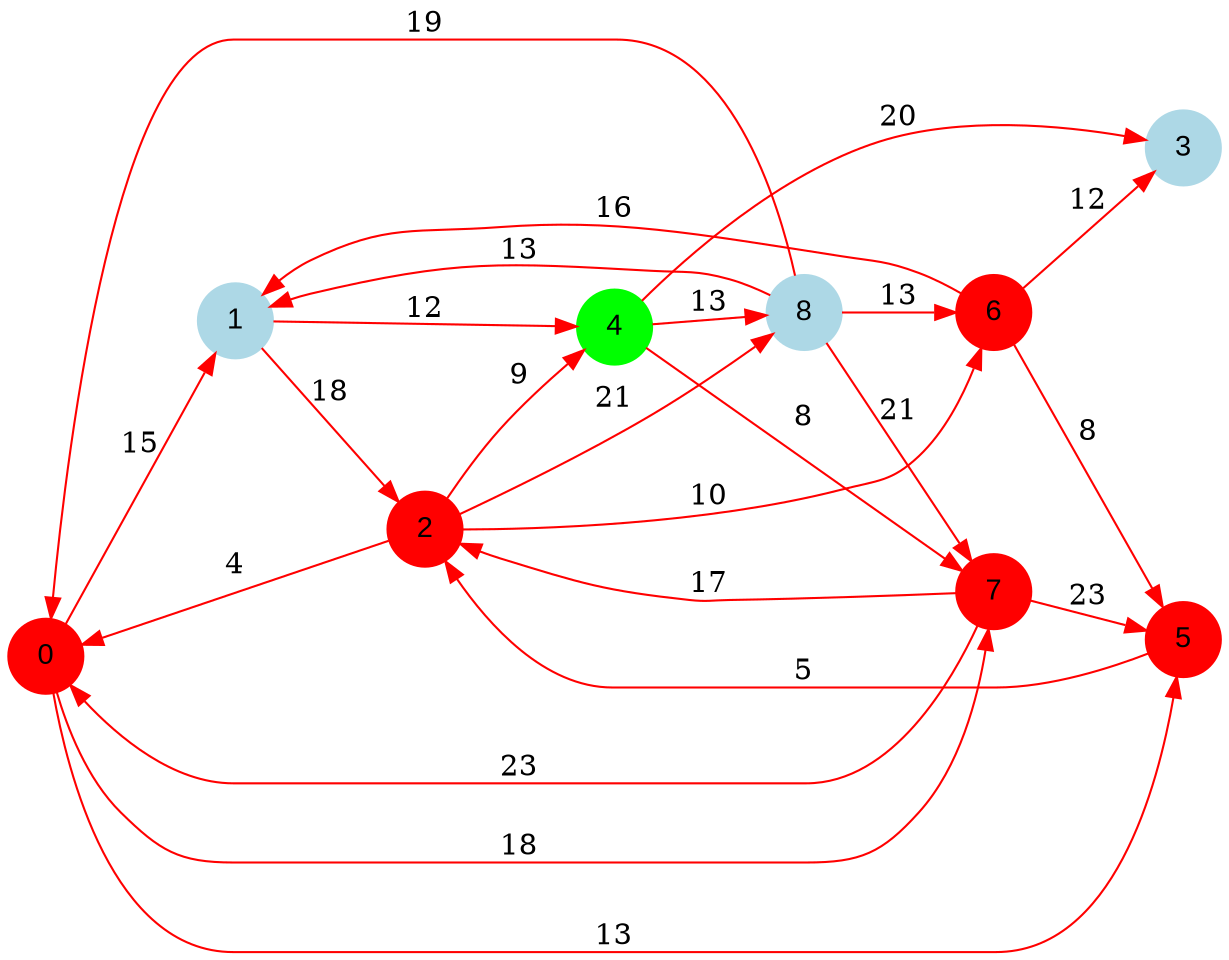 digraph graphe {
rankdir = LR;
edge [color=red];
0 [fontname="Arial", shape = circle, color=red, style=filled];
1 [fontname="Arial", shape = circle, color=lightblue, style=filled];
2 [fontname="Arial", shape = circle, color=red, style=filled];
3 [fontname="Arial", shape = circle, color=lightblue, style=filled];
4 [fontname="Arial", shape = circle, color=green, style=filled];
5 [fontname="Arial", shape = circle, color=red, style=filled];
6 [fontname="Arial", shape = circle, color=red, style=filled];
7 [fontname="Arial", shape = circle, color=red, style=filled];
8 [fontname="Arial", shape = circle, color=lightblue, style=filled];
	0 -> 1 [label = "15"];
	0 -> 5 [label = "13"];
	0 -> 7 [label = "18"];
	1 -> 2 [label = "18"];
	1 -> 4 [label = "12"];
	2 -> 0 [label = "4"];
	2 -> 4 [label = "9"];
	2 -> 6 [label = "10"];
	2 -> 8 [label = "21"];
	4 -> 3 [label = "20"];
	4 -> 7 [label = "8"];
	4 -> 8 [label = "13"];
	5 -> 2 [label = "5"];
	6 -> 1 [label = "16"];
	6 -> 3 [label = "12"];
	6 -> 5 [label = "8"];
	7 -> 0 [label = "23"];
	7 -> 2 [label = "17"];
	7 -> 5 [label = "23"];
	8 -> 0 [label = "19"];
	8 -> 1 [label = "13"];
	8 -> 6 [label = "13"];
	8 -> 7 [label = "21"];
}